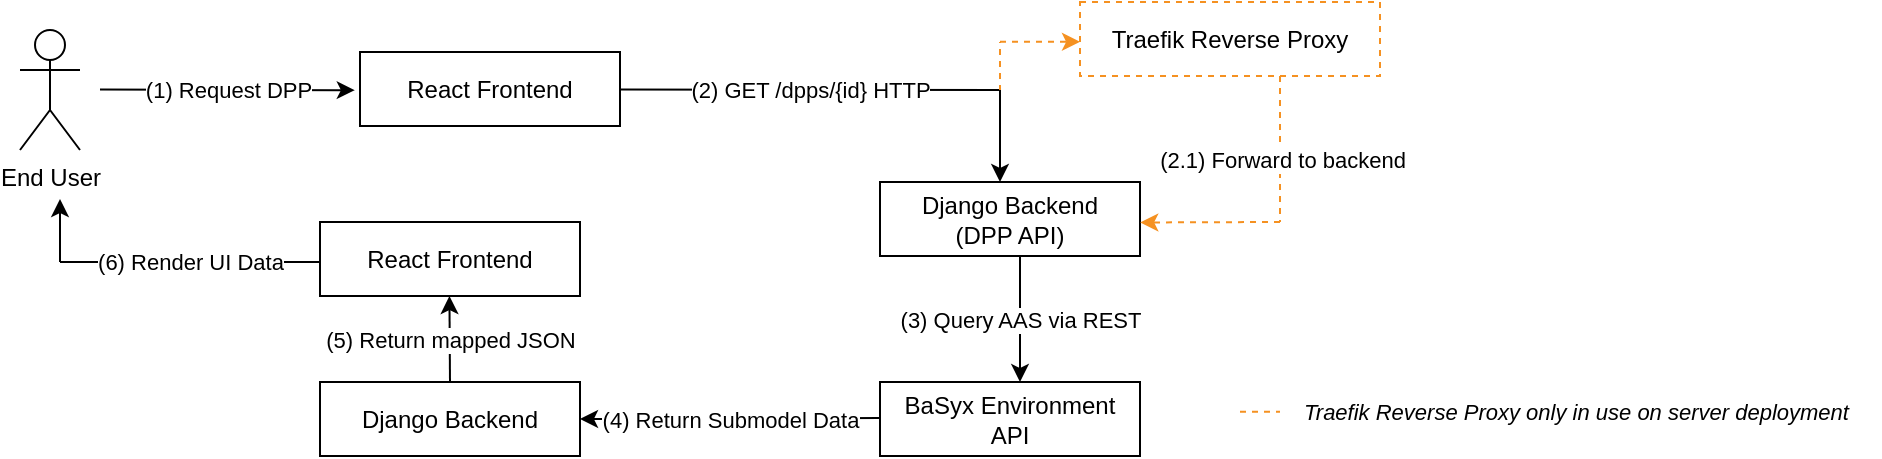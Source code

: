<mxfile version="28.2.8">
  <diagram name="Seite-1" id="kSZL9XZ3l5jv9jZUYMf_">
    <mxGraphModel dx="1520" dy="1090" grid="1" gridSize="10" guides="1" tooltips="1" connect="1" arrows="1" fold="1" page="1" pageScale="1" pageWidth="1169" pageHeight="827" math="0" shadow="0">
      <root>
        <mxCell id="0" />
        <mxCell id="1" parent="0" />
        <mxCell id="JikjJ0p1adLa2uhM40UA-1" value="End User" style="shape=umlActor;verticalLabelPosition=bottom;verticalAlign=top;html=1;outlineConnect=0;" parent="1" vertex="1">
          <mxGeometry x="40" y="384" width="30" height="60" as="geometry" />
        </mxCell>
        <mxCell id="JikjJ0p1adLa2uhM40UA-4" value="" style="endArrow=classic;html=1;rounded=0;entryX=-0.02;entryY=0.516;entryDx=0;entryDy=0;entryPerimeter=0;" parent="1" target="JikjJ0p1adLa2uhM40UA-6" edge="1">
          <mxGeometry relative="1" as="geometry">
            <mxPoint x="80" y="413.77" as="sourcePoint" />
            <mxPoint x="200" y="414" as="targetPoint" />
          </mxGeometry>
        </mxCell>
        <mxCell id="JikjJ0p1adLa2uhM40UA-5" value="(1) Request DPP" style="edgeLabel;resizable=0;html=1;;align=center;verticalAlign=middle;" parent="JikjJ0p1adLa2uhM40UA-4" connectable="0" vertex="1">
          <mxGeometry relative="1" as="geometry" />
        </mxCell>
        <mxCell id="JikjJ0p1adLa2uhM40UA-6" value="React Frontend" style="rounded=0;whiteSpace=wrap;html=1;" parent="1" vertex="1">
          <mxGeometry x="210" y="395" width="130" height="37" as="geometry" />
        </mxCell>
        <mxCell id="JikjJ0p1adLa2uhM40UA-7" value="" style="endArrow=none;html=1;rounded=0;endFill=0;" parent="1" edge="1">
          <mxGeometry relative="1" as="geometry">
            <mxPoint x="340" y="413.77" as="sourcePoint" />
            <mxPoint x="530" y="414" as="targetPoint" />
          </mxGeometry>
        </mxCell>
        <mxCell id="JikjJ0p1adLa2uhM40UA-8" value="(2) GET /dpps/{id} HTTP" style="edgeLabel;resizable=0;html=1;;align=center;verticalAlign=middle;" parent="JikjJ0p1adLa2uhM40UA-7" connectable="0" vertex="1">
          <mxGeometry relative="1" as="geometry" />
        </mxCell>
        <mxCell id="JikjJ0p1adLa2uhM40UA-15" value="" style="endArrow=none;dashed=1;html=1;rounded=0;strokeColor=#F59121;" parent="1" edge="1">
          <mxGeometry width="50" height="50" relative="1" as="geometry">
            <mxPoint x="530" y="414.5" as="sourcePoint" />
            <mxPoint x="530" y="390" as="targetPoint" />
          </mxGeometry>
        </mxCell>
        <mxCell id="JikjJ0p1adLa2uhM40UA-16" value="" style="endArrow=classic;dashed=1;html=1;rounded=0;endFill=1;strokeColor=#F59121;" parent="1" edge="1">
          <mxGeometry width="50" height="50" relative="1" as="geometry">
            <mxPoint x="530" y="389.93" as="sourcePoint" />
            <mxPoint x="570" y="389.93" as="targetPoint" />
          </mxGeometry>
        </mxCell>
        <mxCell id="JikjJ0p1adLa2uhM40UA-17" value="" style="endArrow=classic;html=1;rounded=0;" parent="1" edge="1">
          <mxGeometry width="50" height="50" relative="1" as="geometry">
            <mxPoint x="530" y="414" as="sourcePoint" />
            <mxPoint x="530" y="460" as="targetPoint" />
          </mxGeometry>
        </mxCell>
        <mxCell id="JikjJ0p1adLa2uhM40UA-19" value="Traefik Reverse Proxy" style="rounded=0;whiteSpace=wrap;html=1;dashed=1;strokeColor=#F59121;" parent="1" vertex="1">
          <mxGeometry x="570" y="370" width="150" height="37" as="geometry" />
        </mxCell>
        <mxCell id="JikjJ0p1adLa2uhM40UA-22" value="Django Backend&lt;div&gt;(DPP API)&lt;/div&gt;" style="rounded=0;whiteSpace=wrap;html=1;" parent="1" vertex="1">
          <mxGeometry x="470" y="460" width="130" height="37" as="geometry" />
        </mxCell>
        <mxCell id="JikjJ0p1adLa2uhM40UA-23" value="" style="endArrow=none;html=1;rounded=0;exitX=0.16;exitY=0.977;exitDx=0;exitDy=0;exitPerimeter=0;dashed=1;endFill=0;strokeColor=#F59121;" parent="1" edge="1">
          <mxGeometry width="50" height="50" relative="1" as="geometry">
            <mxPoint x="670" y="406.999" as="sourcePoint" />
            <mxPoint x="670" y="480" as="targetPoint" />
          </mxGeometry>
        </mxCell>
        <mxCell id="YEDeLK0-zRL8rjrD16k6-2" value="(2.1) Forward to backend" style="edgeLabel;html=1;align=center;verticalAlign=middle;resizable=0;points=[];" parent="JikjJ0p1adLa2uhM40UA-23" vertex="1" connectable="0">
          <mxGeometry x="0.155" y="1" relative="1" as="geometry">
            <mxPoint as="offset" />
          </mxGeometry>
        </mxCell>
        <mxCell id="JikjJ0p1adLa2uhM40UA-24" value="" style="endArrow=classic;html=1;rounded=0;dashed=1;endFill=1;entryX=1.001;entryY=0.547;entryDx=0;entryDy=0;entryPerimeter=0;strokeColor=#F59121;" parent="1" target="JikjJ0p1adLa2uhM40UA-22" edge="1">
          <mxGeometry width="50" height="50" relative="1" as="geometry">
            <mxPoint x="670" y="480" as="sourcePoint" />
            <mxPoint x="644.88" y="553.001" as="targetPoint" />
          </mxGeometry>
        </mxCell>
        <mxCell id="JikjJ0p1adLa2uhM40UA-25" value="BaSyx Environment&lt;div&gt;API&lt;/div&gt;" style="rounded=0;whiteSpace=wrap;html=1;" parent="1" vertex="1">
          <mxGeometry x="470" y="560" width="130" height="37" as="geometry" />
        </mxCell>
        <mxCell id="JikjJ0p1adLa2uhM40UA-27" value="" style="endArrow=none;html=1;rounded=0;startArrow=classic;startFill=1;endFill=0;" parent="1" edge="1">
          <mxGeometry relative="1" as="geometry">
            <mxPoint x="540" y="560" as="sourcePoint" />
            <mxPoint x="540" y="497" as="targetPoint" />
          </mxGeometry>
        </mxCell>
        <mxCell id="JikjJ0p1adLa2uhM40UA-28" value="(3) Query AAS via REST" style="edgeLabel;resizable=0;html=1;;align=center;verticalAlign=middle;" parent="JikjJ0p1adLa2uhM40UA-27" connectable="0" vertex="1">
          <mxGeometry relative="1" as="geometry" />
        </mxCell>
        <mxCell id="JikjJ0p1adLa2uhM40UA-29" value="" style="endArrow=none;html=1;rounded=0;startArrow=classic;startFill=1;endFill=0;exitX=1;exitY=0.5;exitDx=0;exitDy=0;" parent="1" source="JikjJ0p1adLa2uhM40UA-31" edge="1">
          <mxGeometry relative="1" as="geometry">
            <mxPoint x="350" y="578.23" as="sourcePoint" />
            <mxPoint x="470" y="578" as="targetPoint" />
          </mxGeometry>
        </mxCell>
        <mxCell id="JikjJ0p1adLa2uhM40UA-30" value="(4) Return Submodel Data" style="edgeLabel;resizable=0;html=1;;align=center;verticalAlign=middle;" parent="JikjJ0p1adLa2uhM40UA-29" connectable="0" vertex="1">
          <mxGeometry relative="1" as="geometry" />
        </mxCell>
        <mxCell id="JikjJ0p1adLa2uhM40UA-31" value="Django Backend" style="rounded=0;whiteSpace=wrap;html=1;" parent="1" vertex="1">
          <mxGeometry x="190" y="560" width="130" height="37" as="geometry" />
        </mxCell>
        <mxCell id="JikjJ0p1adLa2uhM40UA-32" value="" style="endArrow=classic;html=1;rounded=0;startArrow=none;startFill=0;endFill=1;" parent="1" edge="1">
          <mxGeometry relative="1" as="geometry">
            <mxPoint x="255" y="560" as="sourcePoint" />
            <mxPoint x="254.71" y="517" as="targetPoint" />
          </mxGeometry>
        </mxCell>
        <mxCell id="JikjJ0p1adLa2uhM40UA-33" value="(5) Return mapped JSON" style="edgeLabel;resizable=0;html=1;;align=center;verticalAlign=middle;" parent="JikjJ0p1adLa2uhM40UA-32" connectable="0" vertex="1">
          <mxGeometry relative="1" as="geometry" />
        </mxCell>
        <mxCell id="JikjJ0p1adLa2uhM40UA-37" value="" style="endArrow=none;html=1;rounded=0;startArrow=none;startFill=0;endFill=0;" parent="1" edge="1">
          <mxGeometry relative="1" as="geometry">
            <mxPoint x="60" y="500" as="sourcePoint" />
            <mxPoint x="190" y="500" as="targetPoint" />
          </mxGeometry>
        </mxCell>
        <mxCell id="JikjJ0p1adLa2uhM40UA-38" value="(6) Render UI Data" style="edgeLabel;resizable=0;html=1;;align=center;verticalAlign=middle;" parent="JikjJ0p1adLa2uhM40UA-37" connectable="0" vertex="1">
          <mxGeometry relative="1" as="geometry" />
        </mxCell>
        <mxCell id="JikjJ0p1adLa2uhM40UA-34" value="React Frontend" style="rounded=0;whiteSpace=wrap;html=1;" parent="1" vertex="1">
          <mxGeometry x="190" y="480" width="130" height="37" as="geometry" />
        </mxCell>
        <mxCell id="JikjJ0p1adLa2uhM40UA-42" value="" style="group" parent="1" vertex="1" connectable="0">
          <mxGeometry x="650" y="560" width="320" height="30" as="geometry" />
        </mxCell>
        <mxCell id="JikjJ0p1adLa2uhM40UA-40" value="" style="endArrow=none;dashed=1;html=1;rounded=0;strokeColor=#F59121;" parent="JikjJ0p1adLa2uhM40UA-42" edge="1">
          <mxGeometry width="50" height="50" relative="1" as="geometry">
            <mxPoint y="14.89" as="sourcePoint" />
            <mxPoint x="20" y="14.89" as="targetPoint" />
          </mxGeometry>
        </mxCell>
        <mxCell id="JikjJ0p1adLa2uhM40UA-41" value="Traefik Reverse Proxy only in use on server deployment" style="text;html=1;whiteSpace=wrap;strokeColor=none;fillColor=none;align=left;verticalAlign=middle;rounded=0;fontSize=11;fontStyle=2" parent="JikjJ0p1adLa2uhM40UA-42" vertex="1">
          <mxGeometry x="30" width="290" height="30" as="geometry" />
        </mxCell>
        <mxCell id="YEDeLK0-zRL8rjrD16k6-1" value="" style="endArrow=none;html=1;rounded=0;startArrow=classic;startFill=1;" parent="1" edge="1">
          <mxGeometry width="50" height="50" relative="1" as="geometry">
            <mxPoint x="60" y="468.5" as="sourcePoint" />
            <mxPoint x="60" y="500" as="targetPoint" />
          </mxGeometry>
        </mxCell>
      </root>
    </mxGraphModel>
  </diagram>
</mxfile>
